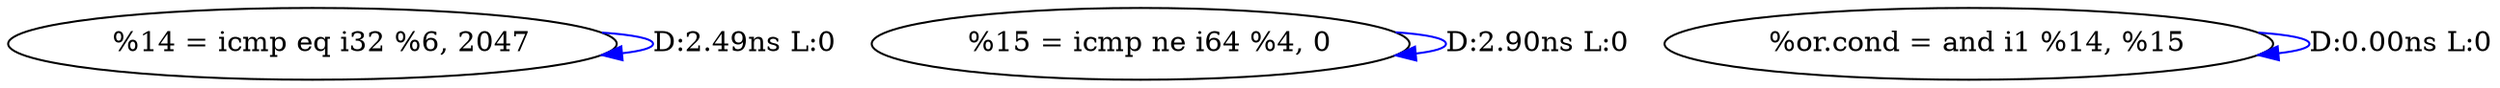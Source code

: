 digraph {
Node0x3cf3ba0[label="  %14 = icmp eq i32 %6, 2047"];
Node0x3cf3ba0 -> Node0x3cf3ba0[label="D:2.49ns L:0",color=blue];
Node0x3cf3c80[label="  %15 = icmp ne i64 %4, 0"];
Node0x3cf3c80 -> Node0x3cf3c80[label="D:2.90ns L:0",color=blue];
Node0x3cf3d60[label="  %or.cond = and i1 %14, %15"];
Node0x3cf3d60 -> Node0x3cf3d60[label="D:0.00ns L:0",color=blue];
}
